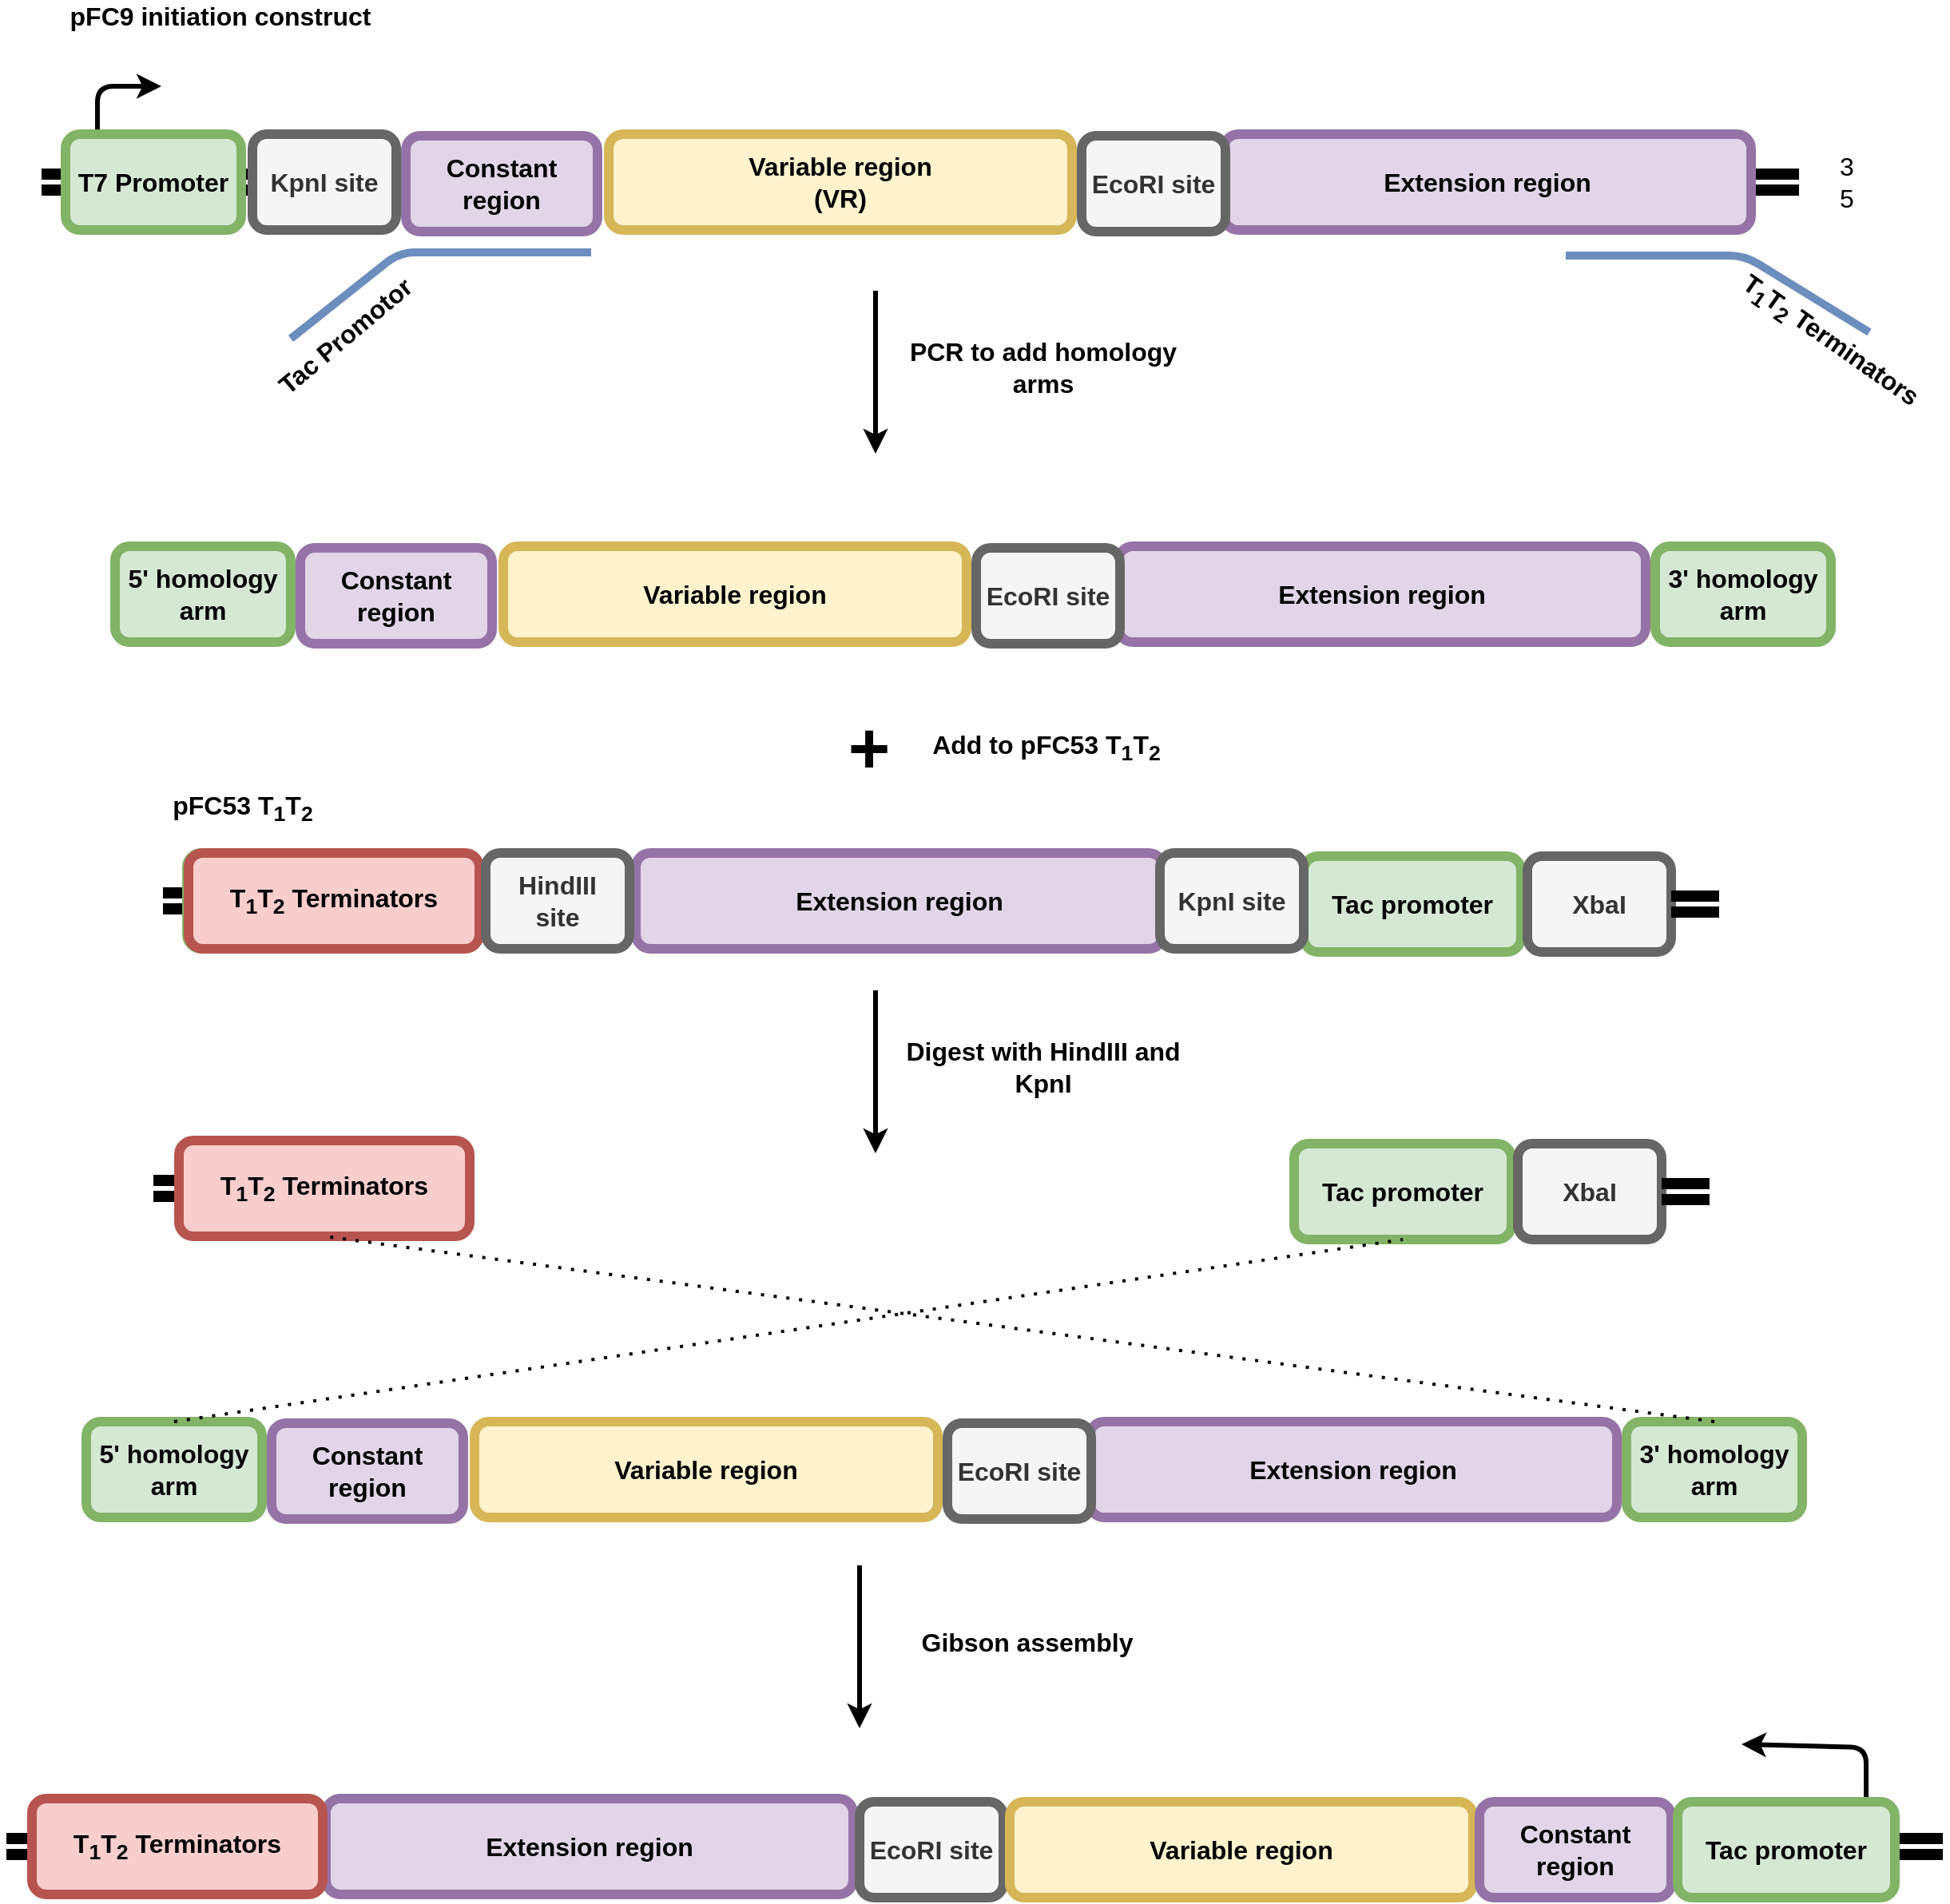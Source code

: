 <mxfile version="14.6.13" type="device"><diagram id="rqG2H4vEE6brF2aqTZNh" name="Page-1"><mxGraphModel dx="2014" dy="3384" grid="1" gridSize="2" guides="1" tooltips="1" connect="1" arrows="1" fold="1" page="1" pageScale="1" pageWidth="850" pageHeight="1100" math="0" shadow="0"><root><mxCell id="0"/><mxCell id="1" parent="0"/><mxCell id="imHdVLXkvX4dmS1Buasl-151" value="" style="shape=link;html=1;fontSize=16;strokeWidth=7;endArrow=none;fontStyle=1" parent="1" edge="1"><mxGeometry width="100" relative="1" as="geometry"><mxPoint x="-588" y="1460" as="sourcePoint"/><mxPoint x="-448" y="1460" as="targetPoint"/></mxGeometry></mxCell><mxCell id="imHdVLXkvX4dmS1Buasl-134" value="" style="shape=link;html=1;fontSize=16;strokeWidth=7;endArrow=none;fontStyle=1" parent="1" edge="1"><mxGeometry width="100" relative="1" as="geometry"><mxPoint x="-582" y="1280" as="sourcePoint"/><mxPoint x="-442" y="1280" as="targetPoint"/></mxGeometry></mxCell><mxCell id="imHdVLXkvX4dmS1Buasl-135" value="T7 Promotor" style="rounded=1;whiteSpace=wrap;html=1;strokeWidth=6;rotation=0;fillColor=#d5e8d4;strokeColor=#82b366;fontStyle=1;fontSize=16;" parent="1" vertex="1"><mxGeometry x="-567" y="1250" width="110" height="60" as="geometry"/></mxCell><mxCell id="imHdVLXkvX4dmS1Buasl-47" value="" style="shape=link;html=1;fontSize=16;strokeWidth=7;startArrow=none;fontStyle=1" parent="1" source="imHdVLXkvX4dmS1Buasl-48" edge="1"><mxGeometry width="100" relative="1" as="geometry"><mxPoint x="-138" y="830" as="sourcePoint"/><mxPoint x="442" y="830" as="targetPoint"/></mxGeometry></mxCell><mxCell id="imHdVLXkvX4dmS1Buasl-48" value="Extension region" style="rounded=1;whiteSpace=wrap;html=1;strokeWidth=6;rotation=0;fillColor=#e1d5e7;strokeColor=#9673a6;fontStyle=1;fontSize=16;" parent="1" vertex="1"><mxGeometry x="82" y="800" width="330" height="60" as="geometry"/></mxCell><mxCell id="imHdVLXkvX4dmS1Buasl-49" value="" style="shape=link;html=1;fontSize=16;strokeWidth=7;startArrow=none;endArrow=none;fontStyle=1" parent="1" target="imHdVLXkvX4dmS1Buasl-48" edge="1"><mxGeometry width="100" relative="1" as="geometry"><mxPoint x="62" y="830" as="sourcePoint"/><mxPoint x="442" y="830" as="targetPoint"/></mxGeometry></mxCell><mxCell id="imHdVLXkvX4dmS1Buasl-73" value="" style="endArrow=classic;html=1;strokeWidth=3;fontSize=16;fontStyle=1" parent="1" edge="1"><mxGeometry width="50" height="50" relative="1" as="geometry"><mxPoint x="-623" y="800" as="sourcePoint"/><mxPoint x="-583" y="770" as="targetPoint"/><Array as="points"><mxPoint x="-623" y="770"/></Array></mxGeometry></mxCell><mxCell id="imHdVLXkvX4dmS1Buasl-74" value="" style="shape=link;html=1;fontSize=16;strokeWidth=7;endArrow=none;fontStyle=1" parent="1" edge="1"><mxGeometry width="100" relative="1" as="geometry"><mxPoint x="-658" y="830" as="sourcePoint"/><mxPoint x="-518" y="830" as="targetPoint"/></mxGeometry></mxCell><mxCell id="imHdVLXkvX4dmS1Buasl-75" value="T7 Promoter" style="rounded=1;whiteSpace=wrap;html=1;strokeWidth=6;rotation=0;fillColor=#d5e8d4;strokeColor=#82b366;fontStyle=1;fontSize=16;" parent="1" vertex="1"><mxGeometry x="-643" y="800" width="110" height="60" as="geometry"/></mxCell><mxCell id="imHdVLXkvX4dmS1Buasl-80" value="&lt;div style=&quot;font-size: 16px;&quot;&gt;&lt;span style=&quot;font-size: 16px;&quot;&gt;Variable region&lt;/span&gt;&lt;/div&gt;&lt;div style=&quot;font-size: 16px;&quot;&gt;&lt;span style=&quot;font-size: 16px;&quot;&gt;(VR)&lt;br style=&quot;font-size: 16px;&quot;&gt;&lt;/span&gt;&lt;/div&gt;" style="rounded=1;whiteSpace=wrap;html=1;fillColor=#fff2cc;strokeColor=#d6b656;fontStyle=1;fontSize=16;strokeWidth=6;" parent="1" vertex="1"><mxGeometry x="-303" y="800" width="290" height="60" as="geometry"/></mxCell><mxCell id="imHdVLXkvX4dmS1Buasl-81" value="&lt;span style=&quot;font-size: 16px;&quot;&gt;KpnI&lt;/span&gt; site" style="rounded=1;whiteSpace=wrap;html=1;fillColor=#f5f5f5;strokeColor=#666666;fontStyle=1;fontSize=16;fontColor=#333333;strokeWidth=6;" parent="1" vertex="1"><mxGeometry x="-526" y="800" width="90" height="60" as="geometry"/></mxCell><mxCell id="imHdVLXkvX4dmS1Buasl-82" value="EcoRI site" style="rounded=1;whiteSpace=wrap;html=1;fillColor=#f5f5f5;strokeColor=#666666;fontStyle=1;fontSize=16;fontColor=#333333;strokeWidth=6;" parent="1" vertex="1"><mxGeometry x="-7" y="801" width="90" height="60" as="geometry"/></mxCell><mxCell id="imHdVLXkvX4dmS1Buasl-83" value="Constant region" style="rounded=1;whiteSpace=wrap;html=1;fillColor=#e1d5e7;strokeColor=#9673a6;fontStyle=1;fontSize=16;strokeWidth=6;" parent="1" vertex="1"><mxGeometry x="-430" y="801" width="120" height="60" as="geometry"/></mxCell><mxCell id="imHdVLXkvX4dmS1Buasl-84" value="" style="endArrow=none;html=1;fontSize=16;strokeWidth=5;fillColor=#dae8fc;strokeColor=#6c8ebf;" parent="1" edge="1"><mxGeometry width="50" height="50" relative="1" as="geometry"><mxPoint x="-502" y="928" as="sourcePoint"/><mxPoint x="-314" y="874" as="targetPoint"/><Array as="points"><mxPoint x="-434" y="874"/></Array></mxGeometry></mxCell><mxCell id="imHdVLXkvX4dmS1Buasl-85" value="" style="endArrow=none;html=1;fontSize=16;strokeWidth=5;fillColor=#dae8fc;strokeColor=#6c8ebf;" parent="1" edge="1"><mxGeometry width="50" height="50" relative="1" as="geometry"><mxPoint x="296" y="876" as="sourcePoint"/><mxPoint x="486" y="924" as="targetPoint"/><Array as="points"><mxPoint x="408" y="876"/></Array></mxGeometry></mxCell><mxCell id="imHdVLXkvX4dmS1Buasl-86" value="Tac Promotor" style="text;html=1;strokeColor=none;fillColor=none;align=center;verticalAlign=middle;whiteSpace=wrap;rounded=0;fontSize=16;rotation=-40;fontStyle=1" parent="1" vertex="1"><mxGeometry x="-528" y="916" width="120" height="20" as="geometry"/></mxCell><mxCell id="imHdVLXkvX4dmS1Buasl-88" value="T&lt;sub&gt;1&lt;/sub&gt;T&lt;sub&gt;2&lt;/sub&gt; Terminators" style="text;html=1;strokeColor=none;fillColor=none;align=center;verticalAlign=middle;whiteSpace=wrap;rounded=0;fontSize=16;rotation=35;fontStyle=1" parent="1" vertex="1"><mxGeometry x="390.01" y="920.31" width="142" height="20" as="geometry"/></mxCell><mxCell id="imHdVLXkvX4dmS1Buasl-89" value="5' homology arm" style="rounded=1;whiteSpace=wrap;html=1;strokeWidth=6;rotation=0;fillColor=#d5e8d4;strokeColor=#82b366;fontStyle=1;fontSize=16;" parent="1" vertex="1"><mxGeometry x="-612" y="1058" width="110" height="60" as="geometry"/></mxCell><mxCell id="imHdVLXkvX4dmS1Buasl-90" value="" style="endArrow=classic;html=1;fontSize=16;strokeWidth=3;" parent="1" edge="1"><mxGeometry width="50" height="50" relative="1" as="geometry"><mxPoint x="-136" y="898" as="sourcePoint"/><mxPoint x="-136" y="1000" as="targetPoint"/><Array as="points"><mxPoint x="-136" y="952"/></Array></mxGeometry></mxCell><mxCell id="imHdVLXkvX4dmS1Buasl-91" value="PCR to add homology arms" style="text;html=1;strokeColor=none;fillColor=none;align=center;verticalAlign=middle;whiteSpace=wrap;rounded=0;fontSize=16;fontStyle=1" parent="1" vertex="1"><mxGeometry x="-120" y="936" width="178" height="20" as="geometry"/></mxCell><mxCell id="imHdVLXkvX4dmS1Buasl-92" value="Extension region" style="rounded=1;whiteSpace=wrap;html=1;strokeWidth=6;rotation=0;fillColor=#e1d5e7;strokeColor=#9673a6;fontStyle=1;fontSize=16;" parent="1" vertex="1"><mxGeometry x="16" y="1058" width="330" height="60" as="geometry"/></mxCell><mxCell id="imHdVLXkvX4dmS1Buasl-93" value="&lt;div style=&quot;font-size: 16px&quot;&gt;&lt;span style=&quot;font-size: 16px&quot;&gt;Variable region&lt;/span&gt;&lt;/div&gt;" style="rounded=1;whiteSpace=wrap;html=1;fillColor=#fff2cc;strokeColor=#d6b656;fontStyle=1;fontSize=16;strokeWidth=6;" parent="1" vertex="1"><mxGeometry x="-369" y="1058" width="290" height="60" as="geometry"/></mxCell><mxCell id="imHdVLXkvX4dmS1Buasl-94" value="EcoRI site" style="rounded=1;whiteSpace=wrap;html=1;fillColor=#f5f5f5;strokeColor=#666666;fontStyle=1;fontSize=16;fontColor=#333333;strokeWidth=6;" parent="1" vertex="1"><mxGeometry x="-73" y="1059" width="90" height="60" as="geometry"/></mxCell><mxCell id="imHdVLXkvX4dmS1Buasl-95" value="Constant region" style="rounded=1;whiteSpace=wrap;html=1;fillColor=#e1d5e7;strokeColor=#9673a6;fontStyle=1;fontSize=16;strokeWidth=6;" parent="1" vertex="1"><mxGeometry x="-496" y="1059" width="120" height="60" as="geometry"/></mxCell><mxCell id="imHdVLXkvX4dmS1Buasl-96" value="3' homology arm" style="rounded=1;whiteSpace=wrap;html=1;strokeWidth=6;rotation=0;fillColor=#d5e8d4;strokeColor=#82b366;fontStyle=1;fontSize=16;" parent="1" vertex="1"><mxGeometry x="352" y="1058" width="110" height="60" as="geometry"/></mxCell><mxCell id="imHdVLXkvX4dmS1Buasl-97" value="Tac promoter" style="rounded=1;whiteSpace=wrap;html=1;strokeWidth=6;rotation=0;fillColor=#d5e8d4;strokeColor=#82b366;fontStyle=1;fontSize=16;" parent="1" vertex="1"><mxGeometry x="132" y="1252" width="136" height="60" as="geometry"/></mxCell><mxCell id="imHdVLXkvX4dmS1Buasl-99" value="Extension region" style="rounded=1;whiteSpace=wrap;html=1;strokeWidth=6;rotation=0;fillColor=#e1d5e7;strokeColor=#9673a6;fontStyle=1;fontSize=16;" parent="1" vertex="1"><mxGeometry x="-286" y="1250" width="330" height="60" as="geometry"/></mxCell><mxCell id="imHdVLXkvX4dmS1Buasl-100" value="KpnI site" style="rounded=1;whiteSpace=wrap;html=1;fillColor=#f5f5f5;strokeColor=#666666;fontStyle=1;fontSize=16;fontColor=#333333;strokeWidth=6;" parent="1" vertex="1"><mxGeometry x="42" y="1250" width="90" height="60" as="geometry"/></mxCell><mxCell id="imHdVLXkvX4dmS1Buasl-101" value="XbaI" style="rounded=1;whiteSpace=wrap;html=1;fillColor=#f5f5f5;strokeColor=#666666;fontStyle=1;fontSize=16;fontColor=#333333;strokeWidth=6;" parent="1" vertex="1"><mxGeometry x="272" y="1252" width="90" height="60" as="geometry"/></mxCell><mxCell id="imHdVLXkvX4dmS1Buasl-102" value="T&lt;sub&gt;1&lt;/sub&gt;T&lt;sub&gt;2&lt;/sub&gt; Terminators" style="rounded=1;whiteSpace=wrap;html=1;strokeWidth=6;rotation=0;fillColor=#f8cecc;strokeColor=#b85450;fontStyle=1;fontSize=16;" parent="1" vertex="1"><mxGeometry x="-566" y="1250" width="182" height="60" as="geometry"/></mxCell><mxCell id="imHdVLXkvX4dmS1Buasl-103" value="HindIII&lt;br&gt;site" style="rounded=1;whiteSpace=wrap;html=1;fillColor=#f5f5f5;strokeColor=#666666;fontStyle=1;fontSize=16;fontColor=#333333;strokeWidth=6;" parent="1" vertex="1"><mxGeometry x="-380" y="1250" width="90" height="60" as="geometry"/></mxCell><mxCell id="imHdVLXkvX4dmS1Buasl-106" value="5" style="text;html=1;strokeColor=none;fillColor=none;align=center;verticalAlign=middle;whiteSpace=wrap;rounded=0;fontSize=16;" parent="1" vertex="1"><mxGeometry x="452" y="830" width="40" height="20" as="geometry"/></mxCell><mxCell id="imHdVLXkvX4dmS1Buasl-107" value="3" style="text;html=1;strokeColor=none;fillColor=none;align=center;verticalAlign=middle;whiteSpace=wrap;rounded=0;fontSize=16;" parent="1" vertex="1"><mxGeometry x="452" y="810" width="40" height="20" as="geometry"/></mxCell><mxCell id="imHdVLXkvX4dmS1Buasl-108" value="Tac promoter" style="rounded=1;whiteSpace=wrap;html=1;strokeWidth=6;rotation=0;fillColor=#d5e8d4;strokeColor=#82b366;fontStyle=1;fontSize=16;" parent="1" vertex="1"><mxGeometry x="126" y="1432" width="136" height="60" as="geometry"/></mxCell><mxCell id="imHdVLXkvX4dmS1Buasl-111" value="XbaI" style="rounded=1;whiteSpace=wrap;html=1;fillColor=#f5f5f5;strokeColor=#666666;fontStyle=1;fontSize=16;fontColor=#333333;strokeWidth=6;" parent="1" vertex="1"><mxGeometry x="266" y="1432" width="90" height="60" as="geometry"/></mxCell><mxCell id="imHdVLXkvX4dmS1Buasl-112" value="T&lt;sub&gt;1&lt;/sub&gt;T&lt;sub&gt;2&lt;/sub&gt; Terminators" style="rounded=1;whiteSpace=wrap;html=1;strokeWidth=6;rotation=0;fillColor=#f8cecc;strokeColor=#b85450;fontStyle=1;fontSize=16;" parent="1" vertex="1"><mxGeometry x="-572" y="1430" width="182" height="60" as="geometry"/></mxCell><mxCell id="imHdVLXkvX4dmS1Buasl-114" value="5' homology arm" style="rounded=1;whiteSpace=wrap;html=1;strokeWidth=6;rotation=0;fillColor=#d5e8d4;strokeColor=#82b366;fontStyle=1;fontSize=16;" parent="1" vertex="1"><mxGeometry x="-630" y="1606" width="110" height="60" as="geometry"/></mxCell><mxCell id="imHdVLXkvX4dmS1Buasl-115" value="Extension region" style="rounded=1;whiteSpace=wrap;html=1;strokeWidth=6;rotation=0;fillColor=#e1d5e7;strokeColor=#9673a6;fontStyle=1;fontSize=16;" parent="1" vertex="1"><mxGeometry x="-2" y="1606" width="330" height="60" as="geometry"/></mxCell><mxCell id="imHdVLXkvX4dmS1Buasl-116" value="&lt;div style=&quot;font-size: 16px&quot;&gt;&lt;span style=&quot;font-size: 16px&quot;&gt;Variable region&lt;/span&gt;&lt;/div&gt;" style="rounded=1;whiteSpace=wrap;html=1;fillColor=#fff2cc;strokeColor=#d6b656;fontStyle=1;fontSize=16;strokeWidth=6;" parent="1" vertex="1"><mxGeometry x="-387" y="1606" width="290" height="60" as="geometry"/></mxCell><mxCell id="imHdVLXkvX4dmS1Buasl-117" value="EcoRI site" style="rounded=1;whiteSpace=wrap;html=1;fillColor=#f5f5f5;strokeColor=#666666;fontStyle=1;fontSize=16;fontColor=#333333;strokeWidth=6;" parent="1" vertex="1"><mxGeometry x="-91" y="1607" width="90" height="60" as="geometry"/></mxCell><mxCell id="imHdVLXkvX4dmS1Buasl-118" value="Constant region" style="rounded=1;whiteSpace=wrap;html=1;fillColor=#e1d5e7;strokeColor=#9673a6;fontStyle=1;fontSize=16;strokeWidth=6;" parent="1" vertex="1"><mxGeometry x="-514" y="1607" width="120" height="60" as="geometry"/></mxCell><mxCell id="imHdVLXkvX4dmS1Buasl-119" value="3' homology arm" style="rounded=1;whiteSpace=wrap;html=1;strokeWidth=6;rotation=0;fillColor=#d5e8d4;strokeColor=#82b366;fontStyle=1;fontSize=16;" parent="1" vertex="1"><mxGeometry x="334" y="1606" width="110" height="60" as="geometry"/></mxCell><mxCell id="imHdVLXkvX4dmS1Buasl-120" value="" style="endArrow=none;dashed=1;html=1;dashPattern=1 3;strokeWidth=2;fontSize=16;entryX=0.5;entryY=1;entryDx=0;entryDy=0;exitX=0.5;exitY=0;exitDx=0;exitDy=0;" parent="1" source="imHdVLXkvX4dmS1Buasl-114" target="imHdVLXkvX4dmS1Buasl-108" edge="1"><mxGeometry width="50" height="50" relative="1" as="geometry"><mxPoint x="-596" y="1554" as="sourcePoint"/><mxPoint x="-546" y="1504" as="targetPoint"/></mxGeometry></mxCell><mxCell id="imHdVLXkvX4dmS1Buasl-122" value="" style="endArrow=none;dashed=1;html=1;dashPattern=1 3;strokeWidth=2;fontSize=16;entryX=0.5;entryY=1;entryDx=0;entryDy=0;exitX=0.5;exitY=0;exitDx=0;exitDy=0;" parent="1" source="imHdVLXkvX4dmS1Buasl-119" target="imHdVLXkvX4dmS1Buasl-112" edge="1"><mxGeometry width="50" height="50" relative="1" as="geometry"><mxPoint x="-573" y="1608" as="sourcePoint"/><mxPoint x="196" y="1494" as="targetPoint"/></mxGeometry></mxCell><mxCell id="imHdVLXkvX4dmS1Buasl-124" value="Extension region" style="rounded=1;whiteSpace=wrap;html=1;strokeWidth=6;rotation=0;fillColor=#e1d5e7;strokeColor=#9673a6;fontStyle=1;fontSize=16;" parent="1" vertex="1"><mxGeometry x="-480" y="1842" width="330" height="60" as="geometry"/></mxCell><mxCell id="imHdVLXkvX4dmS1Buasl-125" value="EcoRI site" style="rounded=1;whiteSpace=wrap;html=1;fillColor=#f5f5f5;strokeColor=#666666;fontStyle=1;fontSize=16;fontColor=#333333;strokeWidth=6;" parent="1" vertex="1"><mxGeometry x="-146" y="1844" width="90" height="60" as="geometry"/></mxCell><mxCell id="imHdVLXkvX4dmS1Buasl-126" value="&lt;div style=&quot;font-size: 16px&quot;&gt;&lt;span style=&quot;font-size: 16px&quot;&gt;Variable region&lt;/span&gt;&lt;/div&gt;" style="rounded=1;whiteSpace=wrap;html=1;fillColor=#fff2cc;strokeColor=#d6b656;fontStyle=1;fontSize=16;strokeWidth=6;" parent="1" vertex="1"><mxGeometry x="-52" y="1844" width="290" height="60" as="geometry"/></mxCell><mxCell id="imHdVLXkvX4dmS1Buasl-127" value="Constant region" style="rounded=1;whiteSpace=wrap;html=1;fillColor=#e1d5e7;strokeColor=#9673a6;fontStyle=1;fontSize=16;strokeWidth=6;" parent="1" vertex="1"><mxGeometry x="242" y="1844" width="120" height="60" as="geometry"/></mxCell><mxCell id="imHdVLXkvX4dmS1Buasl-129" value="" style="endArrow=classic;html=1;fontSize=16;strokeWidth=3;exitX=0.868;exitY=0;exitDx=0;exitDy=0;exitPerimeter=0;" parent="1" source="imHdVLXkvX4dmS1Buasl-128" edge="1"><mxGeometry width="50" height="50" relative="1" as="geometry"><mxPoint x="362" y="1832" as="sourcePoint"/><mxPoint x="406" y="1808" as="targetPoint"/><Array as="points"><mxPoint x="484" y="1810"/></Array></mxGeometry></mxCell><mxCell id="imHdVLXkvX4dmS1Buasl-130" value="Add to pFC53 T&lt;sub&gt;1&lt;/sub&gt;T&lt;sub&gt;2&lt;/sub&gt;" style="text;html=1;strokeColor=none;fillColor=none;align=center;verticalAlign=middle;whiteSpace=wrap;rounded=0;fontSize=16;fontStyle=1" parent="1" vertex="1"><mxGeometry x="-118" y="1174" width="178" height="20" as="geometry"/></mxCell><mxCell id="imHdVLXkvX4dmS1Buasl-131" value="&lt;font style=&quot;font-size: 45px&quot;&gt;+&lt;/font&gt;" style="text;html=1;strokeColor=none;fillColor=none;align=center;verticalAlign=middle;whiteSpace=wrap;rounded=0;fontSize=16;fontStyle=1" parent="1" vertex="1"><mxGeometry x="-160" y="1174" width="40" height="20" as="geometry"/></mxCell><mxCell id="imHdVLXkvX4dmS1Buasl-137" value="" style="shape=link;html=1;fontSize=16;strokeWidth=7;startArrow=none;fontStyle=1" parent="1" edge="1"><mxGeometry width="100" relative="1" as="geometry"><mxPoint x="362" y="1282" as="sourcePoint"/><mxPoint x="392" y="1282" as="targetPoint"/></mxGeometry></mxCell><mxCell id="imHdVLXkvX4dmS1Buasl-141" value="" style="endArrow=classic;html=1;fontSize=16;strokeWidth=3;" parent="1" edge="1"><mxGeometry width="50" height="50" relative="1" as="geometry"><mxPoint x="-136" y="1336" as="sourcePoint"/><mxPoint x="-136" y="1438" as="targetPoint"/><Array as="points"><mxPoint x="-136" y="1390"/></Array></mxGeometry></mxCell><mxCell id="imHdVLXkvX4dmS1Buasl-142" value="Digest with HindIII and KpnI" style="text;html=1;strokeColor=none;fillColor=none;align=center;verticalAlign=middle;whiteSpace=wrap;rounded=0;fontSize=16;fontStyle=1" parent="1" vertex="1"><mxGeometry x="-120" y="1374" width="178" height="20" as="geometry"/></mxCell><mxCell id="imHdVLXkvX4dmS1Buasl-144" value="" style="endArrow=classic;html=1;fontSize=16;strokeWidth=3;" parent="1" edge="1"><mxGeometry width="50" height="50" relative="1" as="geometry"><mxPoint x="-146" y="1696" as="sourcePoint"/><mxPoint x="-146" y="1798" as="targetPoint"/><Array as="points"><mxPoint x="-146" y="1750"/></Array></mxGeometry></mxCell><mxCell id="imHdVLXkvX4dmS1Buasl-145" value="Gibson assembly" style="text;html=1;strokeColor=none;fillColor=none;align=center;verticalAlign=middle;whiteSpace=wrap;rounded=0;fontSize=16;fontStyle=1" parent="1" vertex="1"><mxGeometry x="-130" y="1734" width="178" height="20" as="geometry"/></mxCell><mxCell id="imHdVLXkvX4dmS1Buasl-156" value="" style="shape=link;html=1;fontSize=16;strokeWidth=7;startArrow=none;fontStyle=1" parent="1" edge="1"><mxGeometry width="100" relative="1" as="geometry"><mxPoint x="356" y="1462" as="sourcePoint"/><mxPoint x="386" y="1462" as="targetPoint"/></mxGeometry></mxCell><mxCell id="imHdVLXkvX4dmS1Buasl-164" value="" style="shape=link;html=1;fontSize=16;strokeWidth=7;endArrow=none;fontStyle=1" parent="1" edge="1"><mxGeometry width="100" relative="1" as="geometry"><mxPoint x="-680" y="1872" as="sourcePoint"/><mxPoint x="-540" y="1872" as="targetPoint"/></mxGeometry></mxCell><mxCell id="imHdVLXkvX4dmS1Buasl-123" value="T&lt;sub&gt;1&lt;/sub&gt;T&lt;sub&gt;2&lt;/sub&gt; Terminators" style="rounded=1;whiteSpace=wrap;html=1;strokeWidth=6;rotation=0;fillColor=#f8cecc;strokeColor=#b85450;fontStyle=1;fontSize=16;" parent="1" vertex="1"><mxGeometry x="-664" y="1842" width="182" height="60" as="geometry"/></mxCell><mxCell id="imHdVLXkvX4dmS1Buasl-167" value="" style="shape=link;html=1;fontSize=16;strokeWidth=7;startArrow=none;fontStyle=1" parent="1" edge="1"><mxGeometry width="100" relative="1" as="geometry"><mxPoint x="502" y="1872" as="sourcePoint"/><mxPoint x="532" y="1872" as="targetPoint"/></mxGeometry></mxCell><mxCell id="imHdVLXkvX4dmS1Buasl-128" value="Tac promoter" style="rounded=1;whiteSpace=wrap;html=1;strokeWidth=6;rotation=0;fillColor=#d5e8d4;strokeColor=#82b366;fontStyle=1;fontSize=16;" parent="1" vertex="1"><mxGeometry x="366" y="1844" width="136" height="60" as="geometry"/></mxCell><mxCell id="imHdVLXkvX4dmS1Buasl-168" value="&lt;b&gt;pFC9 initiation construct&lt;/b&gt;" style="text;html=1;strokeColor=none;fillColor=none;align=center;verticalAlign=middle;whiteSpace=wrap;rounded=0;fontSize=16;" parent="1" vertex="1"><mxGeometry x="-650" y="716" width="208" height="20" as="geometry"/></mxCell><mxCell id="imHdVLXkvX4dmS1Buasl-169" value="&lt;span style=&quot;font-weight: 700&quot;&gt;pFC53 T&lt;/span&gt;&lt;sub style=&quot;font-weight: 700&quot;&gt;1&lt;/sub&gt;&lt;span style=&quot;font-weight: 700&quot;&gt;T&lt;/span&gt;&lt;sub style=&quot;font-weight: 700&quot;&gt;2&lt;/sub&gt;" style="text;html=1;strokeColor=none;fillColor=none;align=center;verticalAlign=middle;whiteSpace=wrap;rounded=0;fontSize=16;" parent="1" vertex="1"><mxGeometry x="-636" y="1212" width="208" height="20" as="geometry"/></mxCell></root></mxGraphModel></diagram></mxfile>